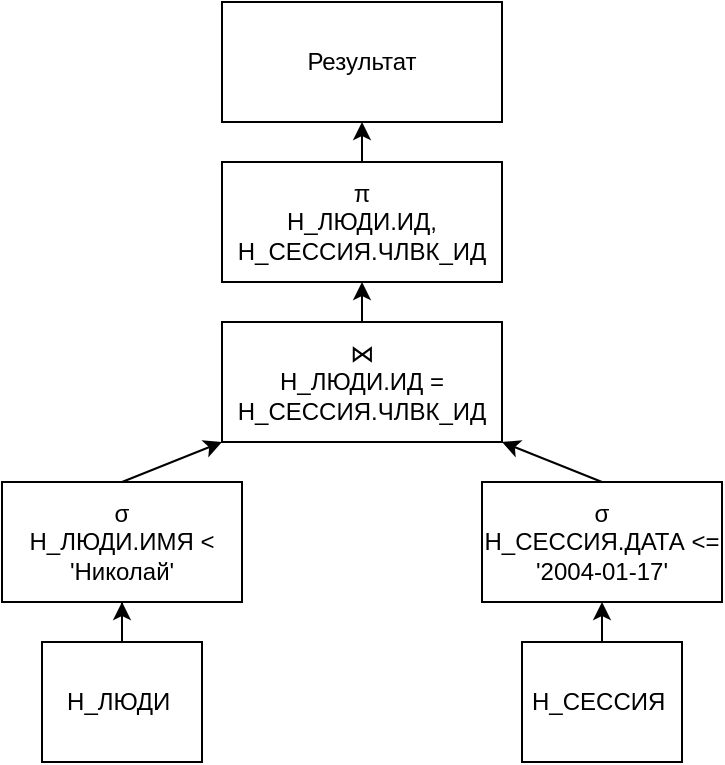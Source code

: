 <mxfile version="22.1.11" type="device">
  <diagram name="Страница — 1" id="K1GuHLXQaXbjNu8LGzyw">
    <mxGraphModel dx="1036" dy="606" grid="1" gridSize="10" guides="1" tooltips="1" connect="1" arrows="1" fold="1" page="1" pageScale="1" pageWidth="827" pageHeight="1169" math="0" shadow="0">
      <root>
        <mxCell id="0" />
        <mxCell id="1" parent="0" />
        <mxCell id="dLIBRPFSw0Nd5O_VgKb3-4" style="edgeStyle=orthogonalEdgeStyle;rounded=0;orthogonalLoop=1;jettySize=auto;html=1;exitX=0.5;exitY=0;exitDx=0;exitDy=0;" parent="1" source="RN7eBIJX6i_Hp72XLPzO-1" target="RN7eBIJX6i_Hp72XLPzO-7" edge="1">
          <mxGeometry relative="1" as="geometry" />
        </mxCell>
        <mxCell id="RN7eBIJX6i_Hp72XLPzO-1" value="Н_ЛЮДИ&amp;nbsp;" style="rounded=0;whiteSpace=wrap;html=1;" parent="1" vertex="1">
          <mxGeometry x="160" y="500" width="80" height="60" as="geometry" />
        </mxCell>
        <mxCell id="dLIBRPFSw0Nd5O_VgKb3-3" style="edgeStyle=orthogonalEdgeStyle;rounded=0;orthogonalLoop=1;jettySize=auto;html=1;exitX=0.5;exitY=0;exitDx=0;exitDy=0;entryX=0.5;entryY=1;entryDx=0;entryDy=0;" parent="1" source="RN7eBIJX6i_Hp72XLPzO-2" target="RN7eBIJX6i_Hp72XLPzO-8" edge="1">
          <mxGeometry relative="1" as="geometry" />
        </mxCell>
        <mxCell id="RN7eBIJX6i_Hp72XLPzO-2" value="Н_СЕССИЯ&amp;nbsp;" style="rounded=0;whiteSpace=wrap;html=1;" parent="1" vertex="1">
          <mxGeometry x="400" y="500" width="80" height="60" as="geometry" />
        </mxCell>
        <mxCell id="dLIBRPFSw0Nd5O_VgKb3-6" style="rounded=0;orthogonalLoop=1;jettySize=auto;html=1;exitX=0.5;exitY=0;exitDx=0;exitDy=0;entryX=0;entryY=1;entryDx=0;entryDy=0;" parent="1" source="RN7eBIJX6i_Hp72XLPzO-7" target="dLIBRPFSw0Nd5O_VgKb3-8" edge="1">
          <mxGeometry relative="1" as="geometry">
            <mxPoint x="200" y="400" as="targetPoint" />
          </mxGeometry>
        </mxCell>
        <mxCell id="RN7eBIJX6i_Hp72XLPzO-7" value="σ&lt;br&gt;Н_ЛЮДИ.ИМЯ &amp;lt; &#39;Николай&#39;" style="rounded=0;whiteSpace=wrap;html=1;" parent="1" vertex="1">
          <mxGeometry x="140" y="420" width="120" height="60" as="geometry" />
        </mxCell>
        <mxCell id="dLIBRPFSw0Nd5O_VgKb3-5" style="rounded=0;orthogonalLoop=1;jettySize=auto;html=1;exitX=0.5;exitY=0;exitDx=0;exitDy=0;entryX=1;entryY=1;entryDx=0;entryDy=0;" parent="1" source="RN7eBIJX6i_Hp72XLPzO-8" target="dLIBRPFSw0Nd5O_VgKb3-8" edge="1">
          <mxGeometry relative="1" as="geometry">
            <mxPoint x="440" y="400" as="targetPoint" />
          </mxGeometry>
        </mxCell>
        <mxCell id="RN7eBIJX6i_Hp72XLPzO-8" value="σ&lt;br&gt;Н_СЕССИЯ.ДАТА &amp;lt;= &#39;2004-01-17&#39;" style="rounded=0;whiteSpace=wrap;html=1;" parent="1" vertex="1">
          <mxGeometry x="380" y="420" width="120" height="60" as="geometry" />
        </mxCell>
        <mxCell id="dLIBRPFSw0Nd5O_VgKb3-12" style="edgeStyle=orthogonalEdgeStyle;rounded=0;orthogonalLoop=1;jettySize=auto;html=1;exitX=0.5;exitY=0;exitDx=0;exitDy=0;entryX=0.5;entryY=1;entryDx=0;entryDy=0;" parent="1" source="dLIBRPFSw0Nd5O_VgKb3-8" target="dLIBRPFSw0Nd5O_VgKb3-11" edge="1">
          <mxGeometry relative="1" as="geometry" />
        </mxCell>
        <mxCell id="dLIBRPFSw0Nd5O_VgKb3-8" value="⋈&lt;br&gt;Н_ЛЮДИ.ИД = Н_СЕССИЯ.ЧЛВК_ИД" style="rounded=0;whiteSpace=wrap;html=1;" parent="1" vertex="1">
          <mxGeometry x="250" y="340" width="140" height="60" as="geometry" />
        </mxCell>
        <mxCell id="dLIBRPFSw0Nd5O_VgKb3-14" style="edgeStyle=orthogonalEdgeStyle;rounded=0;orthogonalLoop=1;jettySize=auto;html=1;exitX=0.5;exitY=0;exitDx=0;exitDy=0;entryX=0.5;entryY=1;entryDx=0;entryDy=0;" parent="1" source="dLIBRPFSw0Nd5O_VgKb3-11" target="dLIBRPFSw0Nd5O_VgKb3-13" edge="1">
          <mxGeometry relative="1" as="geometry" />
        </mxCell>
        <mxCell id="dLIBRPFSw0Nd5O_VgKb3-11" value="π&lt;br&gt;Н_ЛЮДИ.ИД, Н_СЕССИЯ.ЧЛВК_ИД" style="rounded=0;whiteSpace=wrap;html=1;" parent="1" vertex="1">
          <mxGeometry x="250" y="260" width="140" height="60" as="geometry" />
        </mxCell>
        <mxCell id="dLIBRPFSw0Nd5O_VgKb3-13" value="Результат" style="rounded=0;whiteSpace=wrap;html=1;" parent="1" vertex="1">
          <mxGeometry x="250" y="180" width="140" height="60" as="geometry" />
        </mxCell>
      </root>
    </mxGraphModel>
  </diagram>
</mxfile>
